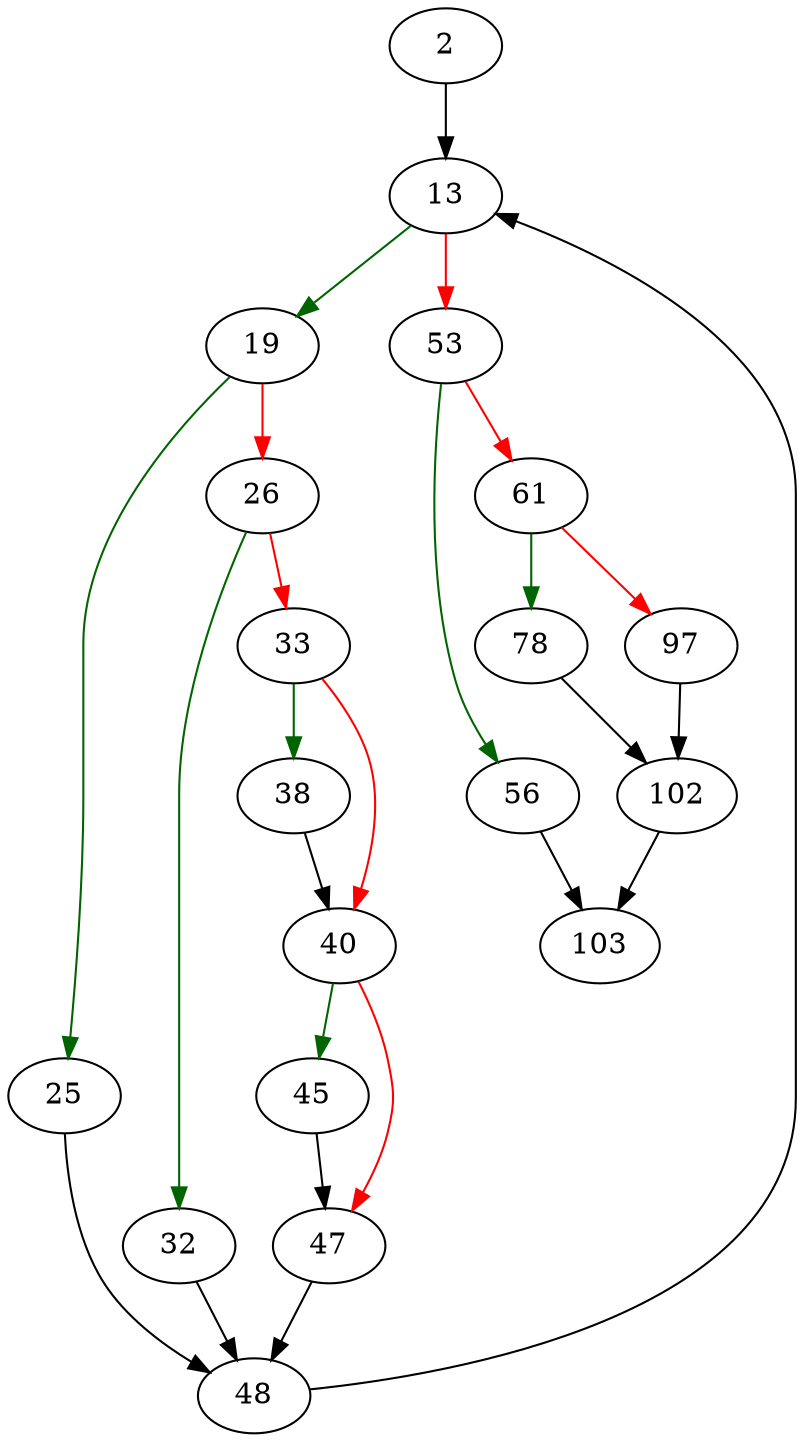 strict digraph "fsdirBestIndex" {
	// Node definitions.
	2 [entry=true];
	13;
	19;
	53;
	25;
	26;
	48;
	32;
	33;
	38;
	40;
	45;
	47;
	56;
	61;
	103;
	78;
	97;
	102;

	// Edge definitions.
	2 -> 13;
	13 -> 19 [
		color=darkgreen
		cond=true
	];
	13 -> 53 [
		color=red
		cond=false
	];
	19 -> 25 [
		color=darkgreen
		cond=true
	];
	19 -> 26 [
		color=red
		cond=false
	];
	53 -> 56 [
		color=darkgreen
		cond=true
	];
	53 -> 61 [
		color=red
		cond=false
	];
	25 -> 48;
	26 -> 32 [
		color=darkgreen
		cond=true
	];
	26 -> 33 [
		color=red
		cond=false
	];
	48 -> 13;
	32 -> 48;
	33 -> 38 [
		color=darkgreen
		cond=true
	];
	33 -> 40 [
		color=red
		cond=false
	];
	38 -> 40;
	40 -> 45 [
		color=darkgreen
		cond=true
	];
	40 -> 47 [
		color=red
		cond=false
	];
	45 -> 47;
	47 -> 48;
	56 -> 103;
	61 -> 78 [
		color=darkgreen
		cond=true
	];
	61 -> 97 [
		color=red
		cond=false
	];
	78 -> 102;
	97 -> 102;
	102 -> 103;
}